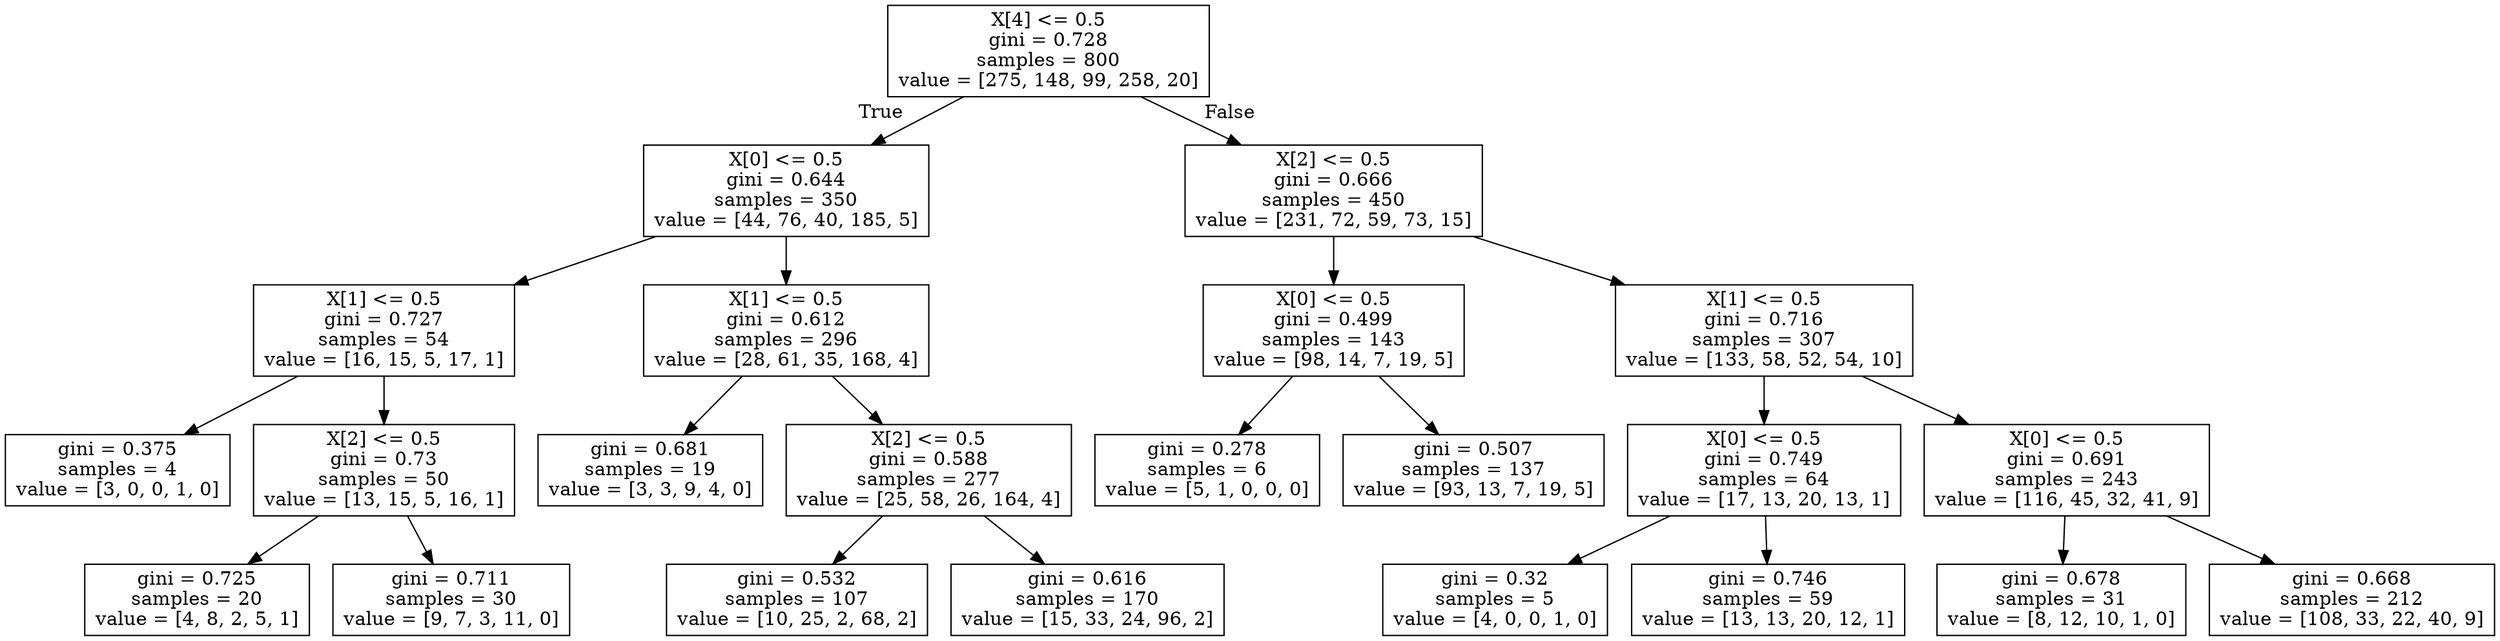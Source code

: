 digraph Tree {
node [shape=box] ;
0 [label="X[4] <= 0.5\ngini = 0.728\nsamples = 800\nvalue = [275, 148, 99, 258, 20]"] ;
1 [label="X[0] <= 0.5\ngini = 0.644\nsamples = 350\nvalue = [44, 76, 40, 185, 5]"] ;
0 -> 1 [labeldistance=2.5, labelangle=45, headlabel="True"] ;
2 [label="X[1] <= 0.5\ngini = 0.727\nsamples = 54\nvalue = [16, 15, 5, 17, 1]"] ;
1 -> 2 ;
3 [label="gini = 0.375\nsamples = 4\nvalue = [3, 0, 0, 1, 0]"] ;
2 -> 3 ;
4 [label="X[2] <= 0.5\ngini = 0.73\nsamples = 50\nvalue = [13, 15, 5, 16, 1]"] ;
2 -> 4 ;
5 [label="gini = 0.725\nsamples = 20\nvalue = [4, 8, 2, 5, 1]"] ;
4 -> 5 ;
6 [label="gini = 0.711\nsamples = 30\nvalue = [9, 7, 3, 11, 0]"] ;
4 -> 6 ;
7 [label="X[1] <= 0.5\ngini = 0.612\nsamples = 296\nvalue = [28, 61, 35, 168, 4]"] ;
1 -> 7 ;
8 [label="gini = 0.681\nsamples = 19\nvalue = [3, 3, 9, 4, 0]"] ;
7 -> 8 ;
9 [label="X[2] <= 0.5\ngini = 0.588\nsamples = 277\nvalue = [25, 58, 26, 164, 4]"] ;
7 -> 9 ;
10 [label="gini = 0.532\nsamples = 107\nvalue = [10, 25, 2, 68, 2]"] ;
9 -> 10 ;
11 [label="gini = 0.616\nsamples = 170\nvalue = [15, 33, 24, 96, 2]"] ;
9 -> 11 ;
12 [label="X[2] <= 0.5\ngini = 0.666\nsamples = 450\nvalue = [231, 72, 59, 73, 15]"] ;
0 -> 12 [labeldistance=2.5, labelangle=-45, headlabel="False"] ;
13 [label="X[0] <= 0.5\ngini = 0.499\nsamples = 143\nvalue = [98, 14, 7, 19, 5]"] ;
12 -> 13 ;
14 [label="gini = 0.278\nsamples = 6\nvalue = [5, 1, 0, 0, 0]"] ;
13 -> 14 ;
15 [label="gini = 0.507\nsamples = 137\nvalue = [93, 13, 7, 19, 5]"] ;
13 -> 15 ;
16 [label="X[1] <= 0.5\ngini = 0.716\nsamples = 307\nvalue = [133, 58, 52, 54, 10]"] ;
12 -> 16 ;
17 [label="X[0] <= 0.5\ngini = 0.749\nsamples = 64\nvalue = [17, 13, 20, 13, 1]"] ;
16 -> 17 ;
18 [label="gini = 0.32\nsamples = 5\nvalue = [4, 0, 0, 1, 0]"] ;
17 -> 18 ;
19 [label="gini = 0.746\nsamples = 59\nvalue = [13, 13, 20, 12, 1]"] ;
17 -> 19 ;
20 [label="X[0] <= 0.5\ngini = 0.691\nsamples = 243\nvalue = [116, 45, 32, 41, 9]"] ;
16 -> 20 ;
21 [label="gini = 0.678\nsamples = 31\nvalue = [8, 12, 10, 1, 0]"] ;
20 -> 21 ;
22 [label="gini = 0.668\nsamples = 212\nvalue = [108, 33, 22, 40, 9]"] ;
20 -> 22 ;
}